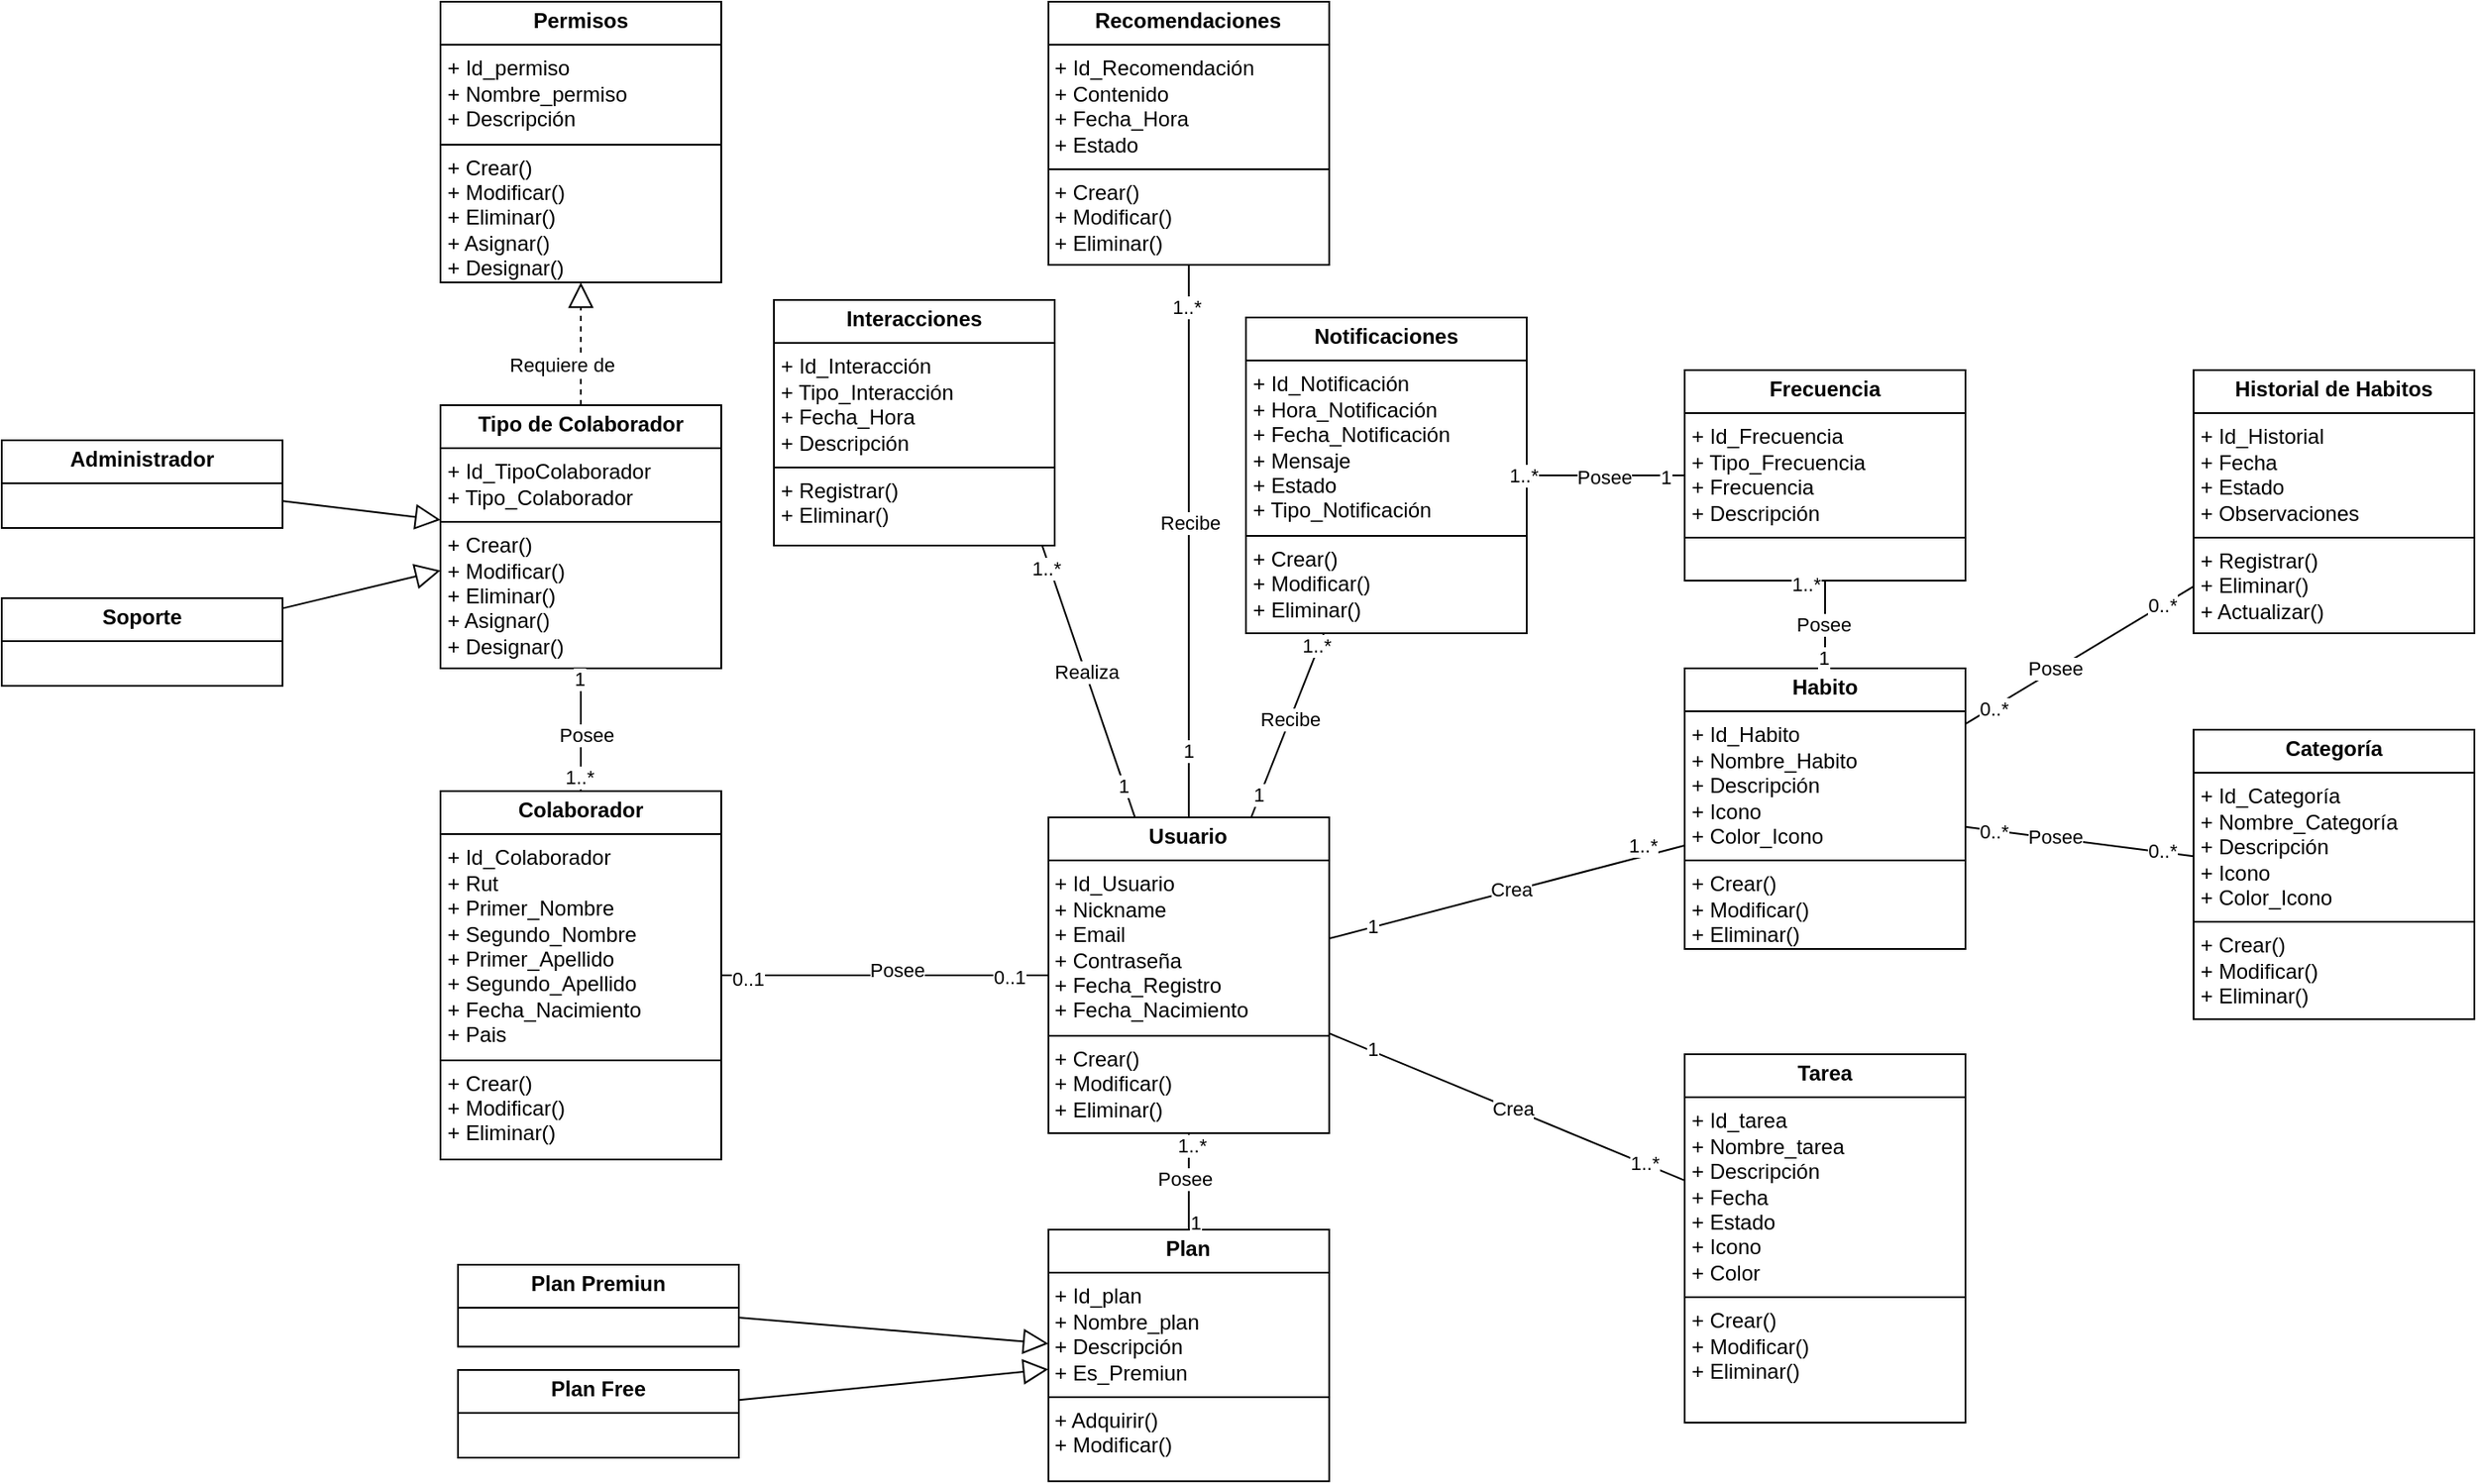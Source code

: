 <mxfile version="24.8.3">
  <diagram id="C5RBs43oDa-KdzZeNtuy" name="Page-1">
    <mxGraphModel grid="1" page="1" gridSize="10" guides="1" tooltips="1" connect="1" arrows="1" fold="1" pageScale="1" pageWidth="1400" pageHeight="800" math="0" shadow="0">
      <root>
        <mxCell id="WIyWlLk6GJQsqaUBKTNV-0" />
        <mxCell id="WIyWlLk6GJQsqaUBKTNV-1" parent="WIyWlLk6GJQsqaUBKTNV-0" />
        <mxCell id="ORhSNsxpYKcHwn4thpMZ-6" value="&lt;p style=&quot;margin:0px;margin-top:4px;text-align:center;&quot;&gt;&lt;b&gt;Usuario&lt;/b&gt;&lt;/p&gt;&lt;hr size=&quot;1&quot; style=&quot;border-style:solid;&quot;&gt;&lt;p style=&quot;margin:0px;margin-left:4px;&quot;&gt;+ Id_Usuario&lt;/p&gt;&lt;p style=&quot;margin:0px;margin-left:4px;&quot;&gt;+ Nickname&lt;/p&gt;&lt;p style=&quot;margin:0px;margin-left:4px;&quot;&gt;+ Email&lt;/p&gt;&lt;p style=&quot;margin:0px;margin-left:4px;&quot;&gt;+ Contraseña&lt;/p&gt;&lt;p style=&quot;margin:0px;margin-left:4px;&quot;&gt;+ Fecha_Registro&lt;/p&gt;&lt;p style=&quot;margin:0px;margin-left:4px;&quot;&gt;+ Fecha_Nacimiento&lt;/p&gt;&lt;hr size=&quot;1&quot; style=&quot;border-style:solid;&quot;&gt;&lt;p style=&quot;margin:0px;margin-left:4px;&quot;&gt;+ Crear()&lt;/p&gt;&lt;p style=&quot;margin:0px;margin-left:4px;&quot;&gt;+ Modificar()&lt;/p&gt;&lt;p style=&quot;margin:0px;margin-left:4px;&quot;&gt;+ Eliminar()&lt;/p&gt;" style="verticalAlign=top;align=left;overflow=fill;html=1;whiteSpace=wrap;" vertex="1" parent="WIyWlLk6GJQsqaUBKTNV-1">
          <mxGeometry x="626.43" y="435" width="160" height="180" as="geometry" />
        </mxCell>
        <mxCell id="ORhSNsxpYKcHwn4thpMZ-7" value="&lt;p style=&quot;margin:0px;margin-top:4px;text-align:center;&quot;&gt;&lt;b&gt;Plan&lt;/b&gt;&lt;/p&gt;&lt;hr size=&quot;1&quot; style=&quot;border-style:solid;&quot;&gt;&lt;p style=&quot;margin:0px;margin-left:4px;&quot;&gt;+ Id_plan&lt;/p&gt;&lt;p style=&quot;margin:0px;margin-left:4px;&quot;&gt;+ Nombre_plan&lt;/p&gt;&lt;p style=&quot;margin:0px;margin-left:4px;&quot;&gt;+ Descripción&lt;/p&gt;&lt;p style=&quot;margin:0px;margin-left:4px;&quot;&gt;+ Es_Premiun&lt;/p&gt;&lt;hr size=&quot;1&quot; style=&quot;border-style:solid;&quot;&gt;&lt;p style=&quot;margin:0px;margin-left:4px;&quot;&gt;+ Adquirir()&lt;/p&gt;&lt;p style=&quot;margin:0px;margin-left:4px;&quot;&gt;+ Modificar()&lt;/p&gt;" style="verticalAlign=top;align=left;overflow=fill;html=1;whiteSpace=wrap;" vertex="1" parent="WIyWlLk6GJQsqaUBKTNV-1">
          <mxGeometry x="626.43" y="670" width="160" height="143.4" as="geometry" />
        </mxCell>
        <mxCell id="ORhSNsxpYKcHwn4thpMZ-11" value="" style="endArrow=none;html=1;rounded=0;" edge="1" parent="WIyWlLk6GJQsqaUBKTNV-1" source="ORhSNsxpYKcHwn4thpMZ-7" target="ORhSNsxpYKcHwn4thpMZ-6">
          <mxGeometry width="50" height="50" relative="1" as="geometry">
            <mxPoint x="391.43" y="780" as="sourcePoint" />
            <mxPoint x="591.43" y="540" as="targetPoint" />
          </mxGeometry>
        </mxCell>
        <mxCell id="ORhSNsxpYKcHwn4thpMZ-12" value="1..*" style="edgeLabel;html=1;align=center;verticalAlign=middle;resizable=0;points=[];" connectable="0" vertex="1" parent="ORhSNsxpYKcHwn4thpMZ-11">
          <mxGeometry x="0.76" y="-1" relative="1" as="geometry">
            <mxPoint as="offset" />
          </mxGeometry>
        </mxCell>
        <mxCell id="ORhSNsxpYKcHwn4thpMZ-13" value="1" style="edgeLabel;html=1;align=center;verticalAlign=middle;resizable=0;points=[];" connectable="0" vertex="1" parent="ORhSNsxpYKcHwn4thpMZ-11">
          <mxGeometry x="-0.85" y="-2" relative="1" as="geometry">
            <mxPoint x="1" as="offset" />
          </mxGeometry>
        </mxCell>
        <mxCell id="ORhSNsxpYKcHwn4thpMZ-14" value="Posee" style="edgeLabel;html=1;align=center;verticalAlign=middle;resizable=0;points=[];" connectable="0" vertex="1" parent="ORhSNsxpYKcHwn4thpMZ-11">
          <mxGeometry x="0.069" y="3" relative="1" as="geometry">
            <mxPoint as="offset" />
          </mxGeometry>
        </mxCell>
        <mxCell id="ORhSNsxpYKcHwn4thpMZ-15" value="" style="endArrow=block;endFill=0;endSize=12;html=1;rounded=0;" edge="1" parent="WIyWlLk6GJQsqaUBKTNV-1" source="ORhSNsxpYKcHwn4thpMZ-18" target="ORhSNsxpYKcHwn4thpMZ-7">
          <mxGeometry width="160" relative="1" as="geometry">
            <mxPoint x="773.29" y="831.6" as="sourcePoint" />
            <mxPoint x="697.428" y="731.6" as="targetPoint" />
            <Array as="points" />
          </mxGeometry>
        </mxCell>
        <mxCell id="ORhSNsxpYKcHwn4thpMZ-16" value="" style="endArrow=block;endFill=0;endSize=12;html=1;rounded=0;" edge="1" parent="WIyWlLk6GJQsqaUBKTNV-1" source="ORhSNsxpYKcHwn4thpMZ-17" target="ORhSNsxpYKcHwn4thpMZ-7">
          <mxGeometry width="160" relative="1" as="geometry">
            <mxPoint x="576.995" y="856.6" as="sourcePoint" />
            <mxPoint x="701.43" y="726.6" as="targetPoint" />
            <Array as="points" />
          </mxGeometry>
        </mxCell>
        <mxCell id="ORhSNsxpYKcHwn4thpMZ-17" value="&lt;p style=&quot;margin:0px;margin-top:4px;text-align:center;&quot;&gt;&lt;b&gt;Plan Premiun&lt;/b&gt;&lt;/p&gt;&lt;hr size=&quot;1&quot; style=&quot;border-style:solid;&quot;&gt;&lt;p style=&quot;margin:0px;margin-left:4px;&quot;&gt;&lt;br&gt;&lt;/p&gt;" style="verticalAlign=top;align=left;overflow=fill;html=1;whiteSpace=wrap;" vertex="1" parent="WIyWlLk6GJQsqaUBKTNV-1">
          <mxGeometry x="290" y="690" width="160" height="46.7" as="geometry" />
        </mxCell>
        <mxCell id="ORhSNsxpYKcHwn4thpMZ-18" value="&lt;p style=&quot;margin:0px;margin-top:4px;text-align:center;&quot;&gt;&lt;b&gt;Plan Free&lt;/b&gt;&lt;/p&gt;&lt;hr size=&quot;1&quot; style=&quot;border-style:solid;&quot;&gt;&lt;p style=&quot;margin:0px;margin-left:4px;&quot;&gt;&lt;br&gt;&lt;/p&gt;" style="verticalAlign=top;align=left;overflow=fill;html=1;whiteSpace=wrap;" vertex="1" parent="WIyWlLk6GJQsqaUBKTNV-1">
          <mxGeometry x="290" y="750" width="160" height="50" as="geometry" />
        </mxCell>
        <mxCell id="ORhSNsxpYKcHwn4thpMZ-19" value="&lt;p style=&quot;margin:0px;margin-top:4px;text-align:center;&quot;&gt;&lt;b&gt;Tipo de Colaborador&lt;/b&gt;&lt;/p&gt;&lt;hr size=&quot;1&quot; style=&quot;border-style:solid;&quot;&gt;&lt;p style=&quot;margin:0px;margin-left:4px;&quot;&gt;+ Id_TipoColaborador&lt;/p&gt;&lt;p style=&quot;margin:0px;margin-left:4px;&quot;&gt;+ Tipo_Colaborador&lt;/p&gt;&lt;hr size=&quot;1&quot; style=&quot;border-style:solid;&quot;&gt;&lt;p style=&quot;margin:0px;margin-left:4px;&quot;&gt;+ Crear()&lt;/p&gt;&lt;p style=&quot;margin:0px;margin-left:4px;&quot;&gt;+ Modificar()&lt;/p&gt;&lt;p style=&quot;margin:0px;margin-left:4px;&quot;&gt;+ Eliminar()&lt;/p&gt;&lt;p style=&quot;margin:0px;margin-left:4px;&quot;&gt;+ Asignar()&lt;/p&gt;&lt;p style=&quot;margin:0px;margin-left:4px;&quot;&gt;+ Designar()&lt;/p&gt;" style="verticalAlign=top;align=left;overflow=fill;html=1;whiteSpace=wrap;" vertex="1" parent="WIyWlLk6GJQsqaUBKTNV-1">
          <mxGeometry x="280" y="200" width="160" height="150" as="geometry" />
        </mxCell>
        <mxCell id="ORhSNsxpYKcHwn4thpMZ-20" value="&lt;p style=&quot;margin:0px;margin-top:4px;text-align:center;&quot;&gt;&lt;b&gt;Administrador&lt;/b&gt;&lt;/p&gt;&lt;hr size=&quot;1&quot; style=&quot;border-style:solid;&quot;&gt;&lt;p style=&quot;margin:0px;margin-left:4px;&quot;&gt;&lt;br&gt;&lt;/p&gt;" style="verticalAlign=top;align=left;overflow=fill;html=1;whiteSpace=wrap;" vertex="1" parent="WIyWlLk6GJQsqaUBKTNV-1">
          <mxGeometry x="30" y="220" width="160" height="50" as="geometry" />
        </mxCell>
        <mxCell id="ORhSNsxpYKcHwn4thpMZ-21" value="&lt;p style=&quot;margin:0px;margin-top:4px;text-align:center;&quot;&gt;&lt;b&gt;Soporte&lt;/b&gt;&lt;/p&gt;&lt;hr size=&quot;1&quot; style=&quot;border-style:solid;&quot;&gt;&lt;p style=&quot;margin:0px;margin-left:4px;&quot;&gt;&lt;br&gt;&lt;/p&gt;" style="verticalAlign=top;align=left;overflow=fill;html=1;whiteSpace=wrap;" vertex="1" parent="WIyWlLk6GJQsqaUBKTNV-1">
          <mxGeometry x="30" y="310" width="160" height="50" as="geometry" />
        </mxCell>
        <mxCell id="ORhSNsxpYKcHwn4thpMZ-22" value="" style="endArrow=block;endFill=0;endSize=12;html=1;rounded=0;" edge="1" parent="WIyWlLk6GJQsqaUBKTNV-1" source="ORhSNsxpYKcHwn4thpMZ-20" target="ORhSNsxpYKcHwn4thpMZ-19">
          <mxGeometry width="160" relative="1" as="geometry">
            <mxPoint x="316.25" y="240" as="sourcePoint" />
            <mxPoint x="364" y="530" as="targetPoint" />
            <Array as="points" />
          </mxGeometry>
        </mxCell>
        <mxCell id="ORhSNsxpYKcHwn4thpMZ-23" value="" style="endArrow=block;endFill=0;endSize=12;html=1;rounded=0;" edge="1" parent="WIyWlLk6GJQsqaUBKTNV-1" source="ORhSNsxpYKcHwn4thpMZ-21" target="ORhSNsxpYKcHwn4thpMZ-19">
          <mxGeometry width="160" relative="1" as="geometry">
            <mxPoint x="399" y="160" as="sourcePoint" />
            <mxPoint x="270" y="310" as="targetPoint" />
            <Array as="points" />
          </mxGeometry>
        </mxCell>
        <mxCell id="ORhSNsxpYKcHwn4thpMZ-24" value="&lt;p style=&quot;margin:0px;margin-top:4px;text-align:center;&quot;&gt;&lt;b&gt;Colaborador&lt;/b&gt;&lt;/p&gt;&lt;hr size=&quot;1&quot; style=&quot;border-style:solid;&quot;&gt;&lt;p style=&quot;margin:0px;margin-left:4px;&quot;&gt;+ Id_Colaborador&lt;/p&gt;&lt;p style=&quot;margin:0px;margin-left:4px;&quot;&gt;+ Rut&lt;/p&gt;&lt;p style=&quot;margin:0px;margin-left:4px;&quot;&gt;+ Primer_Nombre&lt;/p&gt;&lt;p style=&quot;margin:0px;margin-left:4px;&quot;&gt;+ Segundo_Nombre&lt;/p&gt;&lt;p style=&quot;margin:0px;margin-left:4px;&quot;&gt;+ Primer_Apellido&lt;/p&gt;&lt;p style=&quot;margin:0px;margin-left:4px;&quot;&gt;+ Segundo_Apellido&lt;/p&gt;&lt;p style=&quot;margin:0px;margin-left:4px;&quot;&gt;+ Fecha_Nacimiento&lt;/p&gt;&lt;p style=&quot;margin:0px;margin-left:4px;&quot;&gt;+ Pais&lt;/p&gt;&lt;hr size=&quot;1&quot; style=&quot;border-style:solid;&quot;&gt;&lt;p style=&quot;margin:0px;margin-left:4px;&quot;&gt;+ Crear()&lt;/p&gt;&lt;p style=&quot;margin:0px;margin-left:4px;&quot;&gt;+ Modificar()&lt;/p&gt;&lt;p style=&quot;margin:0px;margin-left:4px;&quot;&gt;+ Eliminar()&lt;/p&gt;" style="verticalAlign=top;align=left;overflow=fill;html=1;whiteSpace=wrap;" vertex="1" parent="WIyWlLk6GJQsqaUBKTNV-1">
          <mxGeometry x="280" y="420" width="160" height="210" as="geometry" />
        </mxCell>
        <mxCell id="ORhSNsxpYKcHwn4thpMZ-25" value="" style="endArrow=none;html=1;rounded=0;" edge="1" parent="WIyWlLk6GJQsqaUBKTNV-1" source="ORhSNsxpYKcHwn4thpMZ-19" target="ORhSNsxpYKcHwn4thpMZ-24">
          <mxGeometry width="50" height="50" relative="1" as="geometry">
            <mxPoint x="423" y="440" as="sourcePoint" />
            <mxPoint x="527" y="330" as="targetPoint" />
          </mxGeometry>
        </mxCell>
        <mxCell id="ORhSNsxpYKcHwn4thpMZ-26" value="1..*" style="edgeLabel;html=1;align=center;verticalAlign=middle;resizable=0;points=[];" connectable="0" vertex="1" parent="ORhSNsxpYKcHwn4thpMZ-25">
          <mxGeometry x="0.76" y="-1" relative="1" as="geometry">
            <mxPoint as="offset" />
          </mxGeometry>
        </mxCell>
        <mxCell id="ORhSNsxpYKcHwn4thpMZ-27" value="1" style="edgeLabel;html=1;align=center;verticalAlign=middle;resizable=0;points=[];" connectable="0" vertex="1" parent="ORhSNsxpYKcHwn4thpMZ-25">
          <mxGeometry x="-0.85" y="-2" relative="1" as="geometry">
            <mxPoint x="1" as="offset" />
          </mxGeometry>
        </mxCell>
        <mxCell id="ORhSNsxpYKcHwn4thpMZ-28" value="Posee" style="edgeLabel;html=1;align=center;verticalAlign=middle;resizable=0;points=[];" connectable="0" vertex="1" parent="ORhSNsxpYKcHwn4thpMZ-25">
          <mxGeometry x="0.069" y="3" relative="1" as="geometry">
            <mxPoint as="offset" />
          </mxGeometry>
        </mxCell>
        <mxCell id="ORhSNsxpYKcHwn4thpMZ-29" value="&lt;p style=&quot;margin:0px;margin-top:4px;text-align:center;&quot;&gt;&lt;b&gt;Permisos&lt;/b&gt;&lt;/p&gt;&lt;hr size=&quot;1&quot; style=&quot;border-style:solid;&quot;&gt;&lt;p style=&quot;margin:0px;margin-left:4px;&quot;&gt;+ Id_permiso&lt;/p&gt;&lt;p style=&quot;margin:0px;margin-left:4px;&quot;&gt;+ Nombre_permiso&lt;/p&gt;&lt;p style=&quot;margin:0px;margin-left:4px;&quot;&gt;+ Descripción&lt;/p&gt;&lt;hr size=&quot;1&quot; style=&quot;border-style:solid;&quot;&gt;&lt;p style=&quot;margin:0px;margin-left:4px;&quot;&gt;+ Crear()&lt;/p&gt;&lt;p style=&quot;margin:0px;margin-left:4px;&quot;&gt;+ Modificar()&lt;/p&gt;&lt;p style=&quot;margin:0px;margin-left:4px;&quot;&gt;+ Eliminar()&lt;/p&gt;&lt;p style=&quot;margin:0px;margin-left:4px;&quot;&gt;+ Asignar()&lt;/p&gt;&lt;p style=&quot;margin:0px;margin-left:4px;&quot;&gt;+ Designar()&lt;/p&gt;" style="verticalAlign=top;align=left;overflow=fill;html=1;whiteSpace=wrap;" vertex="1" parent="WIyWlLk6GJQsqaUBKTNV-1">
          <mxGeometry x="280" y="-30" width="160" height="160" as="geometry" />
        </mxCell>
        <mxCell id="ORhSNsxpYKcHwn4thpMZ-30" value="" style="endArrow=block;dashed=1;endFill=0;endSize=12;html=1;rounded=0;" edge="1" parent="WIyWlLk6GJQsqaUBKTNV-1" source="ORhSNsxpYKcHwn4thpMZ-19" target="ORhSNsxpYKcHwn4thpMZ-29">
          <mxGeometry width="160" relative="1" as="geometry">
            <mxPoint x="540" y="628" as="sourcePoint" />
            <mxPoint x="944" y="480" as="targetPoint" />
          </mxGeometry>
        </mxCell>
        <mxCell id="ORhSNsxpYKcHwn4thpMZ-31" value="Requiere de" style="edgeLabel;html=1;align=center;verticalAlign=middle;resizable=0;points=[];container=0;" connectable="0" vertex="1" parent="ORhSNsxpYKcHwn4thpMZ-30">
          <mxGeometry x="-0.301" y="-1" relative="1" as="geometry">
            <mxPoint x="-12" y="1" as="offset" />
          </mxGeometry>
        </mxCell>
        <mxCell id="ORhSNsxpYKcHwn4thpMZ-32" value="" style="endArrow=none;html=1;rounded=0;" edge="1" parent="WIyWlLk6GJQsqaUBKTNV-1" source="ORhSNsxpYKcHwn4thpMZ-24" target="ORhSNsxpYKcHwn4thpMZ-6">
          <mxGeometry width="50" height="50" relative="1" as="geometry">
            <mxPoint x="447" y="465" as="sourcePoint" />
            <mxPoint x="667" y="520" as="targetPoint" />
          </mxGeometry>
        </mxCell>
        <mxCell id="ORhSNsxpYKcHwn4thpMZ-33" value="0..1" style="edgeLabel;html=1;align=center;verticalAlign=middle;resizable=0;points=[];" connectable="0" vertex="1" parent="ORhSNsxpYKcHwn4thpMZ-32">
          <mxGeometry x="0.76" y="-1" relative="1" as="geometry">
            <mxPoint as="offset" />
          </mxGeometry>
        </mxCell>
        <mxCell id="ORhSNsxpYKcHwn4thpMZ-34" value="0..1" style="edgeLabel;html=1;align=center;verticalAlign=middle;resizable=0;points=[];" connectable="0" vertex="1" parent="ORhSNsxpYKcHwn4thpMZ-32">
          <mxGeometry x="-0.85" y="-2" relative="1" as="geometry">
            <mxPoint x="1" as="offset" />
          </mxGeometry>
        </mxCell>
        <mxCell id="ORhSNsxpYKcHwn4thpMZ-35" value="Posee" style="edgeLabel;html=1;align=center;verticalAlign=middle;resizable=0;points=[];" connectable="0" vertex="1" parent="ORhSNsxpYKcHwn4thpMZ-32">
          <mxGeometry x="0.069" y="3" relative="1" as="geometry">
            <mxPoint as="offset" />
          </mxGeometry>
        </mxCell>
        <mxCell id="ORhSNsxpYKcHwn4thpMZ-36" value="&lt;p style=&quot;margin:0px;margin-top:4px;text-align:center;&quot;&gt;&lt;b&gt;Habito&lt;/b&gt;&lt;/p&gt;&lt;hr size=&quot;1&quot; style=&quot;border-style:solid;&quot;&gt;&lt;p style=&quot;margin:0px;margin-left:4px;&quot;&gt;+ Id_Habito&lt;/p&gt;&lt;p style=&quot;margin:0px;margin-left:4px;&quot;&gt;+ Nombre_Habito&lt;/p&gt;&lt;p style=&quot;margin:0px;margin-left:4px;&quot;&gt;+ Descripción&lt;/p&gt;&lt;p style=&quot;margin:0px;margin-left:4px;&quot;&gt;+ Icono&lt;/p&gt;&lt;p style=&quot;margin:0px;margin-left:4px;&quot;&gt;+ Color_Icono&lt;/p&gt;&lt;hr size=&quot;1&quot; style=&quot;border-style:solid;&quot;&gt;&lt;p style=&quot;margin:0px;margin-left:4px;&quot;&gt;+ Crear()&lt;/p&gt;&lt;p style=&quot;margin:0px;margin-left:4px;&quot;&gt;+ Modificar()&lt;/p&gt;&lt;p style=&quot;margin:0px;margin-left:4px;&quot;&gt;+ Eliminar()&lt;/p&gt;" style="verticalAlign=top;align=left;overflow=fill;html=1;whiteSpace=wrap;" vertex="1" parent="WIyWlLk6GJQsqaUBKTNV-1">
          <mxGeometry x="989" y="350" width="160" height="160" as="geometry" />
        </mxCell>
        <mxCell id="ORhSNsxpYKcHwn4thpMZ-37" value="" style="endArrow=none;html=1;rounded=0;" edge="1" parent="WIyWlLk6GJQsqaUBKTNV-1" source="ORhSNsxpYKcHwn4thpMZ-36" target="ORhSNsxpYKcHwn4thpMZ-6">
          <mxGeometry width="50" height="50" relative="1" as="geometry">
            <mxPoint x="1133" y="579" as="sourcePoint" />
            <mxPoint x="809" y="480" as="targetPoint" />
          </mxGeometry>
        </mxCell>
        <mxCell id="ORhSNsxpYKcHwn4thpMZ-38" value="1" style="edgeLabel;html=1;align=center;verticalAlign=middle;resizable=0;points=[];" connectable="0" vertex="1" parent="ORhSNsxpYKcHwn4thpMZ-37">
          <mxGeometry x="0.76" y="-1" relative="1" as="geometry">
            <mxPoint as="offset" />
          </mxGeometry>
        </mxCell>
        <mxCell id="ORhSNsxpYKcHwn4thpMZ-39" value="1..*" style="edgeLabel;html=1;align=center;verticalAlign=middle;resizable=0;points=[];" connectable="0" vertex="1" parent="ORhSNsxpYKcHwn4thpMZ-37">
          <mxGeometry x="-0.85" y="-2" relative="1" as="geometry">
            <mxPoint x="-9" y="-2" as="offset" />
          </mxGeometry>
        </mxCell>
        <mxCell id="ORhSNsxpYKcHwn4thpMZ-40" value="Crea" style="edgeLabel;html=1;align=center;verticalAlign=middle;resizable=0;points=[];" connectable="0" vertex="1" parent="ORhSNsxpYKcHwn4thpMZ-37">
          <mxGeometry x="-0.028" y="-1" relative="1" as="geometry">
            <mxPoint as="offset" />
          </mxGeometry>
        </mxCell>
        <mxCell id="ORhSNsxpYKcHwn4thpMZ-41" value="&lt;p style=&quot;margin:0px;margin-top:4px;text-align:center;&quot;&gt;&lt;b&gt;Tarea&lt;/b&gt;&lt;/p&gt;&lt;hr size=&quot;1&quot; style=&quot;border-style:solid;&quot;&gt;&lt;p style=&quot;margin:0px;margin-left:4px;&quot;&gt;+ Id_tarea&lt;/p&gt;&lt;p style=&quot;margin:0px;margin-left:4px;&quot;&gt;+ Nombre_tarea&lt;/p&gt;&lt;p style=&quot;margin:0px;margin-left:4px;&quot;&gt;+ Descripción&lt;/p&gt;&lt;p style=&quot;margin:0px;margin-left:4px;&quot;&gt;+ Fecha&lt;/p&gt;&lt;p style=&quot;margin:0px;margin-left:4px;&quot;&gt;+ Estado&lt;/p&gt;&lt;p style=&quot;margin:0px;margin-left:4px;&quot;&gt;+ Icono&lt;/p&gt;&lt;p style=&quot;margin:0px;margin-left:4px;&quot;&gt;+ Color&lt;/p&gt;&lt;hr size=&quot;1&quot; style=&quot;border-style:solid;&quot;&gt;&lt;p style=&quot;margin:0px;margin-left:4px;&quot;&gt;+ Crear()&lt;/p&gt;&lt;p style=&quot;margin:0px;margin-left:4px;&quot;&gt;+ Modificar()&lt;/p&gt;&lt;p style=&quot;margin:0px;margin-left:4px;&quot;&gt;+ Eliminar()&lt;/p&gt;" style="verticalAlign=top;align=left;overflow=fill;html=1;whiteSpace=wrap;" vertex="1" parent="WIyWlLk6GJQsqaUBKTNV-1">
          <mxGeometry x="989" y="570" width="160" height="210" as="geometry" />
        </mxCell>
        <mxCell id="ORhSNsxpYKcHwn4thpMZ-42" value="" style="endArrow=none;html=1;rounded=0;" edge="1" parent="WIyWlLk6GJQsqaUBKTNV-1" source="ORhSNsxpYKcHwn4thpMZ-41" target="ORhSNsxpYKcHwn4thpMZ-6">
          <mxGeometry width="50" height="50" relative="1" as="geometry">
            <mxPoint x="909" y="475" as="sourcePoint" />
            <mxPoint x="796" y="475" as="targetPoint" />
          </mxGeometry>
        </mxCell>
        <mxCell id="ORhSNsxpYKcHwn4thpMZ-43" value="1" style="edgeLabel;html=1;align=center;verticalAlign=middle;resizable=0;points=[];" connectable="0" vertex="1" parent="ORhSNsxpYKcHwn4thpMZ-42">
          <mxGeometry x="0.76" y="-1" relative="1" as="geometry">
            <mxPoint as="offset" />
          </mxGeometry>
        </mxCell>
        <mxCell id="ORhSNsxpYKcHwn4thpMZ-44" value="1..*" style="edgeLabel;html=1;align=center;verticalAlign=middle;resizable=0;points=[];" connectable="0" vertex="1" parent="ORhSNsxpYKcHwn4thpMZ-42">
          <mxGeometry x="-0.85" y="-2" relative="1" as="geometry">
            <mxPoint x="-9" y="-2" as="offset" />
          </mxGeometry>
        </mxCell>
        <mxCell id="ORhSNsxpYKcHwn4thpMZ-45" value="Crea" style="edgeLabel;html=1;align=center;verticalAlign=middle;resizable=0;points=[];" connectable="0" vertex="1" parent="ORhSNsxpYKcHwn4thpMZ-42">
          <mxGeometry x="-0.028" y="-1" relative="1" as="geometry">
            <mxPoint as="offset" />
          </mxGeometry>
        </mxCell>
        <mxCell id="ORhSNsxpYKcHwn4thpMZ-46" value="&lt;p style=&quot;margin:0px;margin-top:4px;text-align:center;&quot;&gt;&lt;b&gt;Categoría&lt;/b&gt;&lt;/p&gt;&lt;hr size=&quot;1&quot; style=&quot;border-style:solid;&quot;&gt;&lt;p style=&quot;margin:0px;margin-left:4px;&quot;&gt;+ Id_Categoría&lt;/p&gt;&lt;p style=&quot;margin:0px;margin-left:4px;&quot;&gt;+ Nombre_Categoría&lt;/p&gt;&lt;p style=&quot;margin:0px;margin-left:4px;&quot;&gt;+ Descripción&lt;/p&gt;&lt;p style=&quot;margin:0px;margin-left:4px;&quot;&gt;+ Icono&lt;/p&gt;&lt;p style=&quot;margin:0px;margin-left:4px;&quot;&gt;+ Color_Icono&lt;/p&gt;&lt;hr size=&quot;1&quot; style=&quot;border-style:solid;&quot;&gt;&lt;p style=&quot;margin:0px;margin-left:4px;&quot;&gt;+ Crear()&lt;/p&gt;&lt;p style=&quot;margin:0px;margin-left:4px;&quot;&gt;+ Modificar()&lt;/p&gt;&lt;p style=&quot;margin:0px;margin-left:4px;&quot;&gt;+ Eliminar()&lt;/p&gt;" style="verticalAlign=top;align=left;overflow=fill;html=1;whiteSpace=wrap;" vertex="1" parent="WIyWlLk6GJQsqaUBKTNV-1">
          <mxGeometry x="1279" y="385" width="160" height="165" as="geometry" />
        </mxCell>
        <mxCell id="ORhSNsxpYKcHwn4thpMZ-47" value="" style="endArrow=none;html=1;rounded=0;" edge="1" parent="WIyWlLk6GJQsqaUBKTNV-1" source="ORhSNsxpYKcHwn4thpMZ-36" target="ORhSNsxpYKcHwn4thpMZ-46">
          <mxGeometry width="50" height="50" relative="1" as="geometry">
            <mxPoint x="1249" y="736.6" as="sourcePoint" />
            <mxPoint x="1249" y="626.6" as="targetPoint" />
          </mxGeometry>
        </mxCell>
        <mxCell id="ORhSNsxpYKcHwn4thpMZ-48" value="0..*" style="edgeLabel;html=1;align=center;verticalAlign=middle;resizable=0;points=[];" connectable="0" vertex="1" parent="ORhSNsxpYKcHwn4thpMZ-47">
          <mxGeometry x="0.709" y="1" relative="1" as="geometry">
            <mxPoint x="1" as="offset" />
          </mxGeometry>
        </mxCell>
        <mxCell id="ORhSNsxpYKcHwn4thpMZ-49" value="0..*" style="edgeLabel;html=1;align=center;verticalAlign=middle;resizable=0;points=[];" connectable="0" vertex="1" parent="ORhSNsxpYKcHwn4thpMZ-47">
          <mxGeometry x="-0.764" relative="1" as="geometry">
            <mxPoint as="offset" />
          </mxGeometry>
        </mxCell>
        <mxCell id="ORhSNsxpYKcHwn4thpMZ-54" value="Posee" style="edgeLabel;html=1;align=center;verticalAlign=middle;resizable=0;points=[];" connectable="0" vertex="1" parent="ORhSNsxpYKcHwn4thpMZ-47">
          <mxGeometry x="-0.219" y="1" relative="1" as="geometry">
            <mxPoint as="offset" />
          </mxGeometry>
        </mxCell>
        <mxCell id="ORhSNsxpYKcHwn4thpMZ-56" value="&lt;p style=&quot;margin:0px;margin-top:4px;text-align:center;&quot;&gt;&lt;b&gt;Historial de Habitos&lt;/b&gt;&lt;/p&gt;&lt;hr size=&quot;1&quot; style=&quot;border-style:solid;&quot;&gt;&lt;p style=&quot;margin:0px;margin-left:4px;&quot;&gt;+ Id_Historial&lt;/p&gt;&lt;p style=&quot;margin:0px;margin-left:4px;&quot;&gt;+ Fecha&lt;/p&gt;&lt;p style=&quot;margin:0px;margin-left:4px;&quot;&gt;+ Estado&lt;/p&gt;&lt;p style=&quot;margin:0px;margin-left:4px;&quot;&gt;+ Observaciones&lt;/p&gt;&lt;hr size=&quot;1&quot; style=&quot;border-style:solid;&quot;&gt;&lt;p style=&quot;margin:0px;margin-left:4px;&quot;&gt;+ Registrar()&lt;/p&gt;&lt;p style=&quot;margin:0px;margin-left:4px;&quot;&gt;+ Eliminar()&lt;/p&gt;&lt;p style=&quot;margin:0px;margin-left:4px;&quot;&gt;+ Actualizar()&lt;/p&gt;" style="verticalAlign=top;align=left;overflow=fill;html=1;whiteSpace=wrap;" vertex="1" parent="WIyWlLk6GJQsqaUBKTNV-1">
          <mxGeometry x="1279" y="180" width="160" height="150" as="geometry" />
        </mxCell>
        <mxCell id="ORhSNsxpYKcHwn4thpMZ-57" value="" style="endArrow=none;html=1;rounded=0;" edge="1" parent="WIyWlLk6GJQsqaUBKTNV-1" source="ORhSNsxpYKcHwn4thpMZ-36" target="ORhSNsxpYKcHwn4thpMZ-56">
          <mxGeometry width="50" height="50" relative="1" as="geometry">
            <mxPoint x="1069" y="496" as="sourcePoint" />
            <mxPoint x="1199" y="529" as="targetPoint" />
          </mxGeometry>
        </mxCell>
        <mxCell id="ORhSNsxpYKcHwn4thpMZ-58" value="0..*" style="edgeLabel;html=1;align=center;verticalAlign=middle;resizable=0;points=[];" connectable="0" vertex="1" parent="ORhSNsxpYKcHwn4thpMZ-57">
          <mxGeometry x="0.709" y="1" relative="1" as="geometry">
            <mxPoint x="1" as="offset" />
          </mxGeometry>
        </mxCell>
        <mxCell id="ORhSNsxpYKcHwn4thpMZ-59" value="0..*" style="edgeLabel;html=1;align=center;verticalAlign=middle;resizable=0;points=[];" connectable="0" vertex="1" parent="ORhSNsxpYKcHwn4thpMZ-57">
          <mxGeometry x="-0.764" relative="1" as="geometry">
            <mxPoint as="offset" />
          </mxGeometry>
        </mxCell>
        <mxCell id="ORhSNsxpYKcHwn4thpMZ-60" value="Posee" style="edgeLabel;html=1;align=center;verticalAlign=middle;resizable=0;points=[];" connectable="0" vertex="1" parent="ORhSNsxpYKcHwn4thpMZ-57">
          <mxGeometry x="-0.219" y="1" relative="1" as="geometry">
            <mxPoint as="offset" />
          </mxGeometry>
        </mxCell>
        <mxCell id="ORhSNsxpYKcHwn4thpMZ-61" value="&lt;p style=&quot;margin:0px;margin-top:4px;text-align:center;&quot;&gt;&lt;b&gt;Interacciones&lt;/b&gt;&lt;/p&gt;&lt;hr size=&quot;1&quot; style=&quot;border-style:solid;&quot;&gt;&lt;p style=&quot;margin:0px;margin-left:4px;&quot;&gt;+ Id_Interacción&lt;/p&gt;&lt;p style=&quot;margin:0px;margin-left:4px;&quot;&gt;+ Tipo_Interacción&lt;/p&gt;&lt;p style=&quot;margin:0px;margin-left:4px;&quot;&gt;+ Fecha_Hora&lt;/p&gt;&lt;p style=&quot;margin:0px;margin-left:4px;&quot;&gt;+ Descripción&lt;/p&gt;&lt;hr size=&quot;1&quot; style=&quot;border-style:solid;&quot;&gt;&lt;p style=&quot;margin:0px;margin-left:4px;&quot;&gt;+ Registrar()&lt;/p&gt;&lt;p style=&quot;margin:0px;margin-left:4px;&quot;&gt;+ Eliminar()&lt;/p&gt;" style="verticalAlign=top;align=left;overflow=fill;html=1;whiteSpace=wrap;" vertex="1" parent="WIyWlLk6GJQsqaUBKTNV-1">
          <mxGeometry x="470" y="140" width="160" height="140" as="geometry" />
        </mxCell>
        <mxCell id="ORhSNsxpYKcHwn4thpMZ-62" value="" style="endArrow=none;html=1;rounded=0;" edge="1" parent="WIyWlLk6GJQsqaUBKTNV-1" target="ORhSNsxpYKcHwn4thpMZ-6">
          <mxGeometry width="50" height="50" relative="1" as="geometry">
            <mxPoint x="622.873" y="280" as="sourcePoint" />
            <mxPoint x="716" y="291.5" as="targetPoint" />
          </mxGeometry>
        </mxCell>
        <mxCell id="ORhSNsxpYKcHwn4thpMZ-63" value="1" style="edgeLabel;html=1;align=center;verticalAlign=middle;resizable=0;points=[];" connectable="0" vertex="1" parent="ORhSNsxpYKcHwn4thpMZ-62">
          <mxGeometry x="0.76" y="-1" relative="1" as="geometry">
            <mxPoint as="offset" />
          </mxGeometry>
        </mxCell>
        <mxCell id="ORhSNsxpYKcHwn4thpMZ-64" value="1..*" style="edgeLabel;html=1;align=center;verticalAlign=middle;resizable=0;points=[];" connectable="0" vertex="1" parent="ORhSNsxpYKcHwn4thpMZ-62">
          <mxGeometry x="-0.85" y="-2" relative="1" as="geometry">
            <mxPoint as="offset" />
          </mxGeometry>
        </mxCell>
        <mxCell id="ORhSNsxpYKcHwn4thpMZ-65" value="Realiza" style="edgeLabel;html=1;align=center;verticalAlign=middle;resizable=0;points=[];" connectable="0" vertex="1" parent="ORhSNsxpYKcHwn4thpMZ-62">
          <mxGeometry x="-0.069" relative="1" as="geometry">
            <mxPoint as="offset" />
          </mxGeometry>
        </mxCell>
        <mxCell id="ORhSNsxpYKcHwn4thpMZ-66" value="&lt;p style=&quot;margin:0px;margin-top:4px;text-align:center;&quot;&gt;&lt;b&gt;Recomendaciones&lt;/b&gt;&lt;/p&gt;&lt;hr size=&quot;1&quot; style=&quot;border-style:solid;&quot;&gt;&lt;p style=&quot;margin:0px;margin-left:4px;&quot;&gt;+ Id_Recomendación&lt;/p&gt;&lt;p style=&quot;margin:0px;margin-left:4px;&quot;&gt;+ Contenido&lt;/p&gt;&lt;p style=&quot;margin:0px;margin-left:4px;&quot;&gt;+ Fecha_Hora&lt;/p&gt;&lt;p style=&quot;margin:0px;margin-left:4px;&quot;&gt;+ Estado&lt;/p&gt;&lt;hr size=&quot;1&quot; style=&quot;border-style:solid;&quot;&gt;&lt;p style=&quot;margin:0px;margin-left:4px;&quot;&gt;+ Crear()&lt;/p&gt;&lt;p style=&quot;margin:0px;margin-left:4px;&quot;&gt;+ Modificar()&lt;/p&gt;&lt;p style=&quot;margin:0px;margin-left:4px;&quot;&gt;+ Eliminar()&lt;/p&gt;" style="verticalAlign=top;align=left;overflow=fill;html=1;whiteSpace=wrap;" vertex="1" parent="WIyWlLk6GJQsqaUBKTNV-1">
          <mxGeometry x="626.43" y="-30" width="160" height="150" as="geometry" />
        </mxCell>
        <mxCell id="ORhSNsxpYKcHwn4thpMZ-67" value="" style="endArrow=none;html=1;rounded=0;" edge="1" parent="WIyWlLk6GJQsqaUBKTNV-1" source="ORhSNsxpYKcHwn4thpMZ-66" target="ORhSNsxpYKcHwn4thpMZ-6">
          <mxGeometry width="50" height="50" relative="1" as="geometry">
            <mxPoint x="641" y="190" as="sourcePoint" />
            <mxPoint x="705" y="430" as="targetPoint" />
          </mxGeometry>
        </mxCell>
        <mxCell id="ORhSNsxpYKcHwn4thpMZ-68" value="1" style="edgeLabel;html=1;align=center;verticalAlign=middle;resizable=0;points=[];" connectable="0" vertex="1" parent="ORhSNsxpYKcHwn4thpMZ-67">
          <mxGeometry x="0.76" y="-1" relative="1" as="geometry">
            <mxPoint as="offset" />
          </mxGeometry>
        </mxCell>
        <mxCell id="ORhSNsxpYKcHwn4thpMZ-69" value="1..*" style="edgeLabel;html=1;align=center;verticalAlign=middle;resizable=0;points=[];" connectable="0" vertex="1" parent="ORhSNsxpYKcHwn4thpMZ-67">
          <mxGeometry x="-0.85" y="-2" relative="1" as="geometry">
            <mxPoint as="offset" />
          </mxGeometry>
        </mxCell>
        <mxCell id="ORhSNsxpYKcHwn4thpMZ-70" value="Recibe" style="edgeLabel;html=1;align=center;verticalAlign=middle;resizable=0;points=[];" connectable="0" vertex="1" parent="ORhSNsxpYKcHwn4thpMZ-67">
          <mxGeometry x="-0.069" relative="1" as="geometry">
            <mxPoint as="offset" />
          </mxGeometry>
        </mxCell>
        <mxCell id="ORhSNsxpYKcHwn4thpMZ-73" value="&lt;p style=&quot;margin:0px;margin-top:4px;text-align:center;&quot;&gt;&lt;b&gt;Frecuencia&lt;/b&gt;&lt;/p&gt;&lt;hr size=&quot;1&quot; style=&quot;border-style:solid;&quot;&gt;&lt;p style=&quot;margin:0px;margin-left:4px;&quot;&gt;+ Id_Frecuencia&lt;/p&gt;&lt;p style=&quot;margin:0px;margin-left:4px;&quot;&gt;+ Tipo_Frecuencia&lt;/p&gt;&lt;p style=&quot;margin:0px;margin-left:4px;&quot;&gt;+ Frecuencia&lt;/p&gt;&lt;p style=&quot;margin:0px;margin-left:4px;&quot;&gt;+ Descripción&lt;/p&gt;&lt;hr size=&quot;1&quot; style=&quot;border-style:solid;&quot;&gt;&lt;p style=&quot;margin:0px;margin-left:4px;&quot;&gt;&lt;br&gt;&lt;/p&gt;" style="verticalAlign=top;align=left;overflow=fill;html=1;whiteSpace=wrap;" vertex="1" parent="WIyWlLk6GJQsqaUBKTNV-1">
          <mxGeometry x="989" y="180" width="160" height="120" as="geometry" />
        </mxCell>
        <mxCell id="ORhSNsxpYKcHwn4thpMZ-74" value="" style="endArrow=none;html=1;rounded=0;" edge="1" parent="WIyWlLk6GJQsqaUBKTNV-1" source="ORhSNsxpYKcHwn4thpMZ-73" target="ORhSNsxpYKcHwn4thpMZ-36">
          <mxGeometry width="50" height="50" relative="1" as="geometry">
            <mxPoint x="939" y="424" as="sourcePoint" />
            <mxPoint x="796" y="456" as="targetPoint" />
          </mxGeometry>
        </mxCell>
        <mxCell id="ORhSNsxpYKcHwn4thpMZ-75" value="1" style="edgeLabel;html=1;align=center;verticalAlign=middle;resizable=0;points=[];" connectable="0" vertex="1" parent="ORhSNsxpYKcHwn4thpMZ-74">
          <mxGeometry x="0.76" y="-1" relative="1" as="geometry">
            <mxPoint as="offset" />
          </mxGeometry>
        </mxCell>
        <mxCell id="ORhSNsxpYKcHwn4thpMZ-76" value="1..*" style="edgeLabel;html=1;align=center;verticalAlign=middle;resizable=0;points=[];" connectable="0" vertex="1" parent="ORhSNsxpYKcHwn4thpMZ-74">
          <mxGeometry x="-0.85" y="-2" relative="1" as="geometry">
            <mxPoint x="-9" y="-2" as="offset" />
          </mxGeometry>
        </mxCell>
        <mxCell id="ORhSNsxpYKcHwn4thpMZ-77" value="Posee" style="edgeLabel;html=1;align=center;verticalAlign=middle;resizable=0;points=[];" connectable="0" vertex="1" parent="ORhSNsxpYKcHwn4thpMZ-74">
          <mxGeometry x="-0.028" y="-1" relative="1" as="geometry">
            <mxPoint as="offset" />
          </mxGeometry>
        </mxCell>
        <mxCell id="ORhSNsxpYKcHwn4thpMZ-78" value="&lt;p style=&quot;margin:0px;margin-top:4px;text-align:center;&quot;&gt;&lt;b&gt;Notificaciones&lt;/b&gt;&lt;/p&gt;&lt;hr size=&quot;1&quot; style=&quot;border-style:solid;&quot;&gt;&lt;p style=&quot;margin:0px;margin-left:4px;&quot;&gt;+ Id_Notificación&lt;/p&gt;&lt;p style=&quot;margin:0px;margin-left:4px;&quot;&gt;+ Hora_Notificación&lt;/p&gt;&lt;p style=&quot;margin:0px;margin-left:4px;&quot;&gt;+ Fecha_Notificación&lt;/p&gt;&lt;p style=&quot;margin:0px;margin-left:4px;&quot;&gt;+ Mensaje&lt;/p&gt;&lt;p style=&quot;margin:0px;margin-left:4px;&quot;&gt;+ Estado&lt;/p&gt;&lt;p style=&quot;margin:0px;margin-left:4px;&quot;&gt;+ Tipo_Notificación&lt;/p&gt;&lt;hr size=&quot;1&quot; style=&quot;border-style:solid;&quot;&gt;&lt;p style=&quot;margin:0px;margin-left:4px;&quot;&gt;+ Crear()&lt;/p&gt;&lt;p style=&quot;margin:0px;margin-left:4px;&quot;&gt;+ Modificar()&lt;/p&gt;&lt;p style=&quot;margin:0px;margin-left:4px;&quot;&gt;+ Eliminar()&lt;/p&gt;" style="verticalAlign=top;align=left;overflow=fill;html=1;whiteSpace=wrap;" vertex="1" parent="WIyWlLk6GJQsqaUBKTNV-1">
          <mxGeometry x="739" y="150" width="160" height="180" as="geometry" />
        </mxCell>
        <mxCell id="ORhSNsxpYKcHwn4thpMZ-79" value="" style="endArrow=none;html=1;rounded=0;" edge="1" parent="WIyWlLk6GJQsqaUBKTNV-1" source="ORhSNsxpYKcHwn4thpMZ-78" target="ORhSNsxpYKcHwn4thpMZ-6">
          <mxGeometry width="50" height="50" relative="1" as="geometry">
            <mxPoint x="716" y="130" as="sourcePoint" />
            <mxPoint x="716" y="430" as="targetPoint" />
          </mxGeometry>
        </mxCell>
        <mxCell id="ORhSNsxpYKcHwn4thpMZ-80" value="1" style="edgeLabel;html=1;align=center;verticalAlign=middle;resizable=0;points=[];" connectable="0" vertex="1" parent="ORhSNsxpYKcHwn4thpMZ-79">
          <mxGeometry x="0.76" y="-1" relative="1" as="geometry">
            <mxPoint as="offset" />
          </mxGeometry>
        </mxCell>
        <mxCell id="ORhSNsxpYKcHwn4thpMZ-81" value="1..*" style="edgeLabel;html=1;align=center;verticalAlign=middle;resizable=0;points=[];" connectable="0" vertex="1" parent="ORhSNsxpYKcHwn4thpMZ-79">
          <mxGeometry x="-0.85" y="-2" relative="1" as="geometry">
            <mxPoint as="offset" />
          </mxGeometry>
        </mxCell>
        <mxCell id="ORhSNsxpYKcHwn4thpMZ-82" value="Recibe" style="edgeLabel;html=1;align=center;verticalAlign=middle;resizable=0;points=[];" connectable="0" vertex="1" parent="ORhSNsxpYKcHwn4thpMZ-79">
          <mxGeometry x="-0.069" relative="1" as="geometry">
            <mxPoint as="offset" />
          </mxGeometry>
        </mxCell>
        <mxCell id="ORhSNsxpYKcHwn4thpMZ-83" value="" style="endArrow=none;html=1;rounded=0;" edge="1" parent="WIyWlLk6GJQsqaUBKTNV-1" source="ORhSNsxpYKcHwn4thpMZ-78" target="ORhSNsxpYKcHwn4thpMZ-73">
          <mxGeometry width="50" height="50" relative="1" as="geometry">
            <mxPoint x="1027" y="210" as="sourcePoint" />
            <mxPoint x="1021" y="360" as="targetPoint" />
          </mxGeometry>
        </mxCell>
        <mxCell id="ORhSNsxpYKcHwn4thpMZ-84" value="1" style="edgeLabel;html=1;align=center;verticalAlign=middle;resizable=0;points=[];" connectable="0" vertex="1" parent="ORhSNsxpYKcHwn4thpMZ-83">
          <mxGeometry x="0.76" y="-1" relative="1" as="geometry">
            <mxPoint as="offset" />
          </mxGeometry>
        </mxCell>
        <mxCell id="ORhSNsxpYKcHwn4thpMZ-85" value="1..*" style="edgeLabel;html=1;align=center;verticalAlign=middle;resizable=0;points=[];" connectable="0" vertex="1" parent="ORhSNsxpYKcHwn4thpMZ-83">
          <mxGeometry x="-0.85" y="-2" relative="1" as="geometry">
            <mxPoint x="-9" y="-2" as="offset" />
          </mxGeometry>
        </mxCell>
        <mxCell id="ORhSNsxpYKcHwn4thpMZ-86" value="Posee" style="edgeLabel;html=1;align=center;verticalAlign=middle;resizable=0;points=[];" connectable="0" vertex="1" parent="ORhSNsxpYKcHwn4thpMZ-83">
          <mxGeometry x="-0.028" y="-1" relative="1" as="geometry">
            <mxPoint as="offset" />
          </mxGeometry>
        </mxCell>
      </root>
    </mxGraphModel>
  </diagram>
</mxfile>
